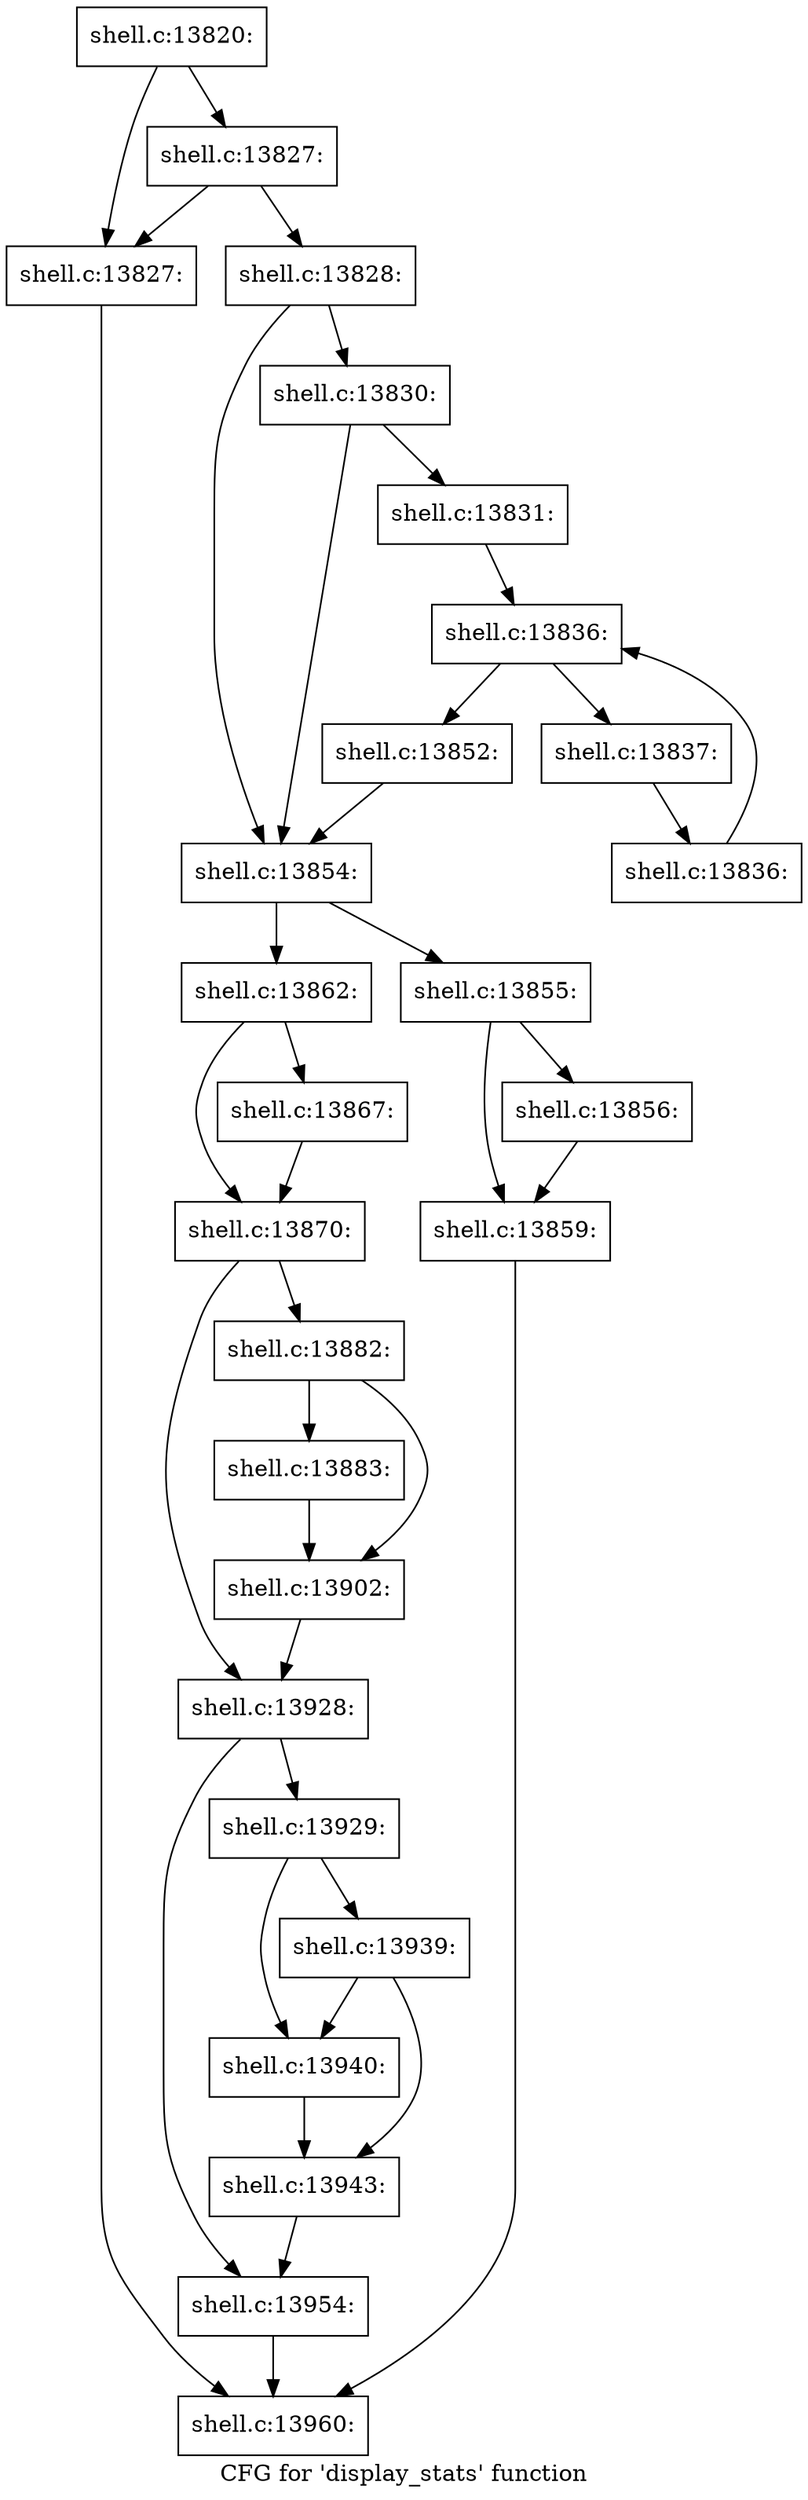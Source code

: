 digraph "CFG for 'display_stats' function" {
	label="CFG for 'display_stats' function";

	Node0x560277340980 [shape=record,label="{shell.c:13820:}"];
	Node0x560277340980 -> Node0x560277345d70;
	Node0x560277340980 -> Node0x560277345e10;
	Node0x560277345e10 [shape=record,label="{shell.c:13827:}"];
	Node0x560277345e10 -> Node0x560277345d70;
	Node0x560277345e10 -> Node0x560277345dc0;
	Node0x560277345d70 [shape=record,label="{shell.c:13827:}"];
	Node0x560277345d70 -> Node0x560277340b00;
	Node0x560277345dc0 [shape=record,label="{shell.c:13828:}"];
	Node0x560277345dc0 -> Node0x560277346a30;
	Node0x560277345dc0 -> Node0x5602773469e0;
	Node0x560277346a30 [shape=record,label="{shell.c:13830:}"];
	Node0x560277346a30 -> Node0x560277346990;
	Node0x560277346a30 -> Node0x5602773469e0;
	Node0x560277346990 [shape=record,label="{shell.c:13831:}"];
	Node0x560277346990 -> Node0x560277348dc0;
	Node0x560277348dc0 [shape=record,label="{shell.c:13836:}"];
	Node0x560277348dc0 -> Node0x560277348fe0;
	Node0x560277348dc0 -> Node0x560277348c10;
	Node0x560277348fe0 [shape=record,label="{shell.c:13837:}"];
	Node0x560277348fe0 -> Node0x560277348f50;
	Node0x560277348f50 [shape=record,label="{shell.c:13836:}"];
	Node0x560277348f50 -> Node0x560277348dc0;
	Node0x560277348c10 [shape=record,label="{shell.c:13852:}"];
	Node0x560277348c10 -> Node0x5602773469e0;
	Node0x5602773469e0 [shape=record,label="{shell.c:13854:}"];
	Node0x5602773469e0 -> Node0x560277349860;
	Node0x5602773469e0 -> Node0x56027734b5d0;
	Node0x560277349860 [shape=record,label="{shell.c:13855:}"];
	Node0x560277349860 -> Node0x56027734b9f0;
	Node0x560277349860 -> Node0x56027734ba40;
	Node0x56027734b9f0 [shape=record,label="{shell.c:13856:}"];
	Node0x56027734b9f0 -> Node0x56027734ba40;
	Node0x56027734ba40 [shape=record,label="{shell.c:13859:}"];
	Node0x56027734ba40 -> Node0x560277340b00;
	Node0x56027734b5d0 [shape=record,label="{shell.c:13862:}"];
	Node0x56027734b5d0 -> Node0x5602764b9e30;
	Node0x56027734b5d0 -> Node0x56027734c2c0;
	Node0x5602764b9e30 [shape=record,label="{shell.c:13867:}"];
	Node0x5602764b9e30 -> Node0x56027734c2c0;
	Node0x56027734c2c0 [shape=record,label="{shell.c:13870:}"];
	Node0x56027734c2c0 -> Node0x56027734e1f0;
	Node0x56027734c2c0 -> Node0x56027734ee50;
	Node0x56027734e1f0 [shape=record,label="{shell.c:13882:}"];
	Node0x56027734e1f0 -> Node0x56027734f190;
	Node0x56027734e1f0 -> Node0x56027734f1e0;
	Node0x56027734f190 [shape=record,label="{shell.c:13883:}"];
	Node0x56027734f190 -> Node0x56027734f1e0;
	Node0x56027734f1e0 [shape=record,label="{shell.c:13902:}"];
	Node0x56027734f1e0 -> Node0x56027734ee50;
	Node0x56027734ee50 [shape=record,label="{shell.c:13928:}"];
	Node0x56027734ee50 -> Node0x560277357050;
	Node0x56027734ee50 -> Node0x5602773570a0;
	Node0x560277357050 [shape=record,label="{shell.c:13929:}"];
	Node0x560277357050 -> Node0x56027735a3e0;
	Node0x560277357050 -> Node0x56027735a480;
	Node0x56027735a480 [shape=record,label="{shell.c:13939:}"];
	Node0x56027735a480 -> Node0x56027735a3e0;
	Node0x56027735a480 -> Node0x56027735a430;
	Node0x56027735a3e0 [shape=record,label="{shell.c:13940:}"];
	Node0x56027735a3e0 -> Node0x56027735a430;
	Node0x56027735a430 [shape=record,label="{shell.c:13943:}"];
	Node0x56027735a430 -> Node0x5602773570a0;
	Node0x5602773570a0 [shape=record,label="{shell.c:13954:}"];
	Node0x5602773570a0 -> Node0x560277340b00;
	Node0x560277340b00 [shape=record,label="{shell.c:13960:}"];
}
